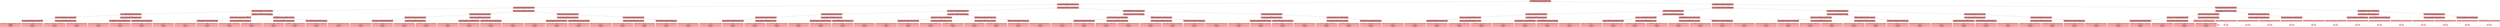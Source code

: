digraph g{
    
	node [style="filled" shape="rectangle" fillcolor="#ff00005f"];
nodo127[label="dcbeb58026af8bfed8aed22bcbf32921459c2962d6889e4c9efbb17d45c8d6d5
1e95722eafc90988086c7183554f60b3c42b3181f4270f99e76510f0485d1cd3
1f22773019aab0a315463c378830b69eee4cd7e97f721f684df761581d5d641c"];
nodo63[label="1f22773019aab0a315463c378830b69eee4cd7e97f721f684df761581d5d641c
4677aa567e93ae0db20c292258beb2073899177128582223886804e07e234f3b
e041a3e2cdbef7e1f57f1b9d34ff7e5ea30304656cf46d58d2c75784a2429ed5"];
nodo31[label="e041a3e2cdbef7e1f57f1b9d34ff7e5ea30304656cf46d58d2c75784a2429ed5
acd3ad14e772f3b8b1d6355d1d1de07852deedcf5202f5a2c8b65fbc87c73d00
07e53fb2bd1b28fdcecba7d6d35af4993627781a267c57f89280161291070db0"];
nodo15[label="07e53fb2bd1b28fdcecba7d6d35af4993627781a267c57f89280161291070db0
690a8584a4d07a021975bce568bf65f2d15311f12b471df57323f3b7da7b4842
6e7264217b076f43b4013e4030f5decb0d2226424327518f35f6259a34f7e3af"];
nodo7[label="6e7264217b076f43b4013e4030f5decb0d2226424327518f35f6259a34f7e3af
be77a1134f1776fce8020da227f5f922f325b4fdbb59305ac0d15ed176eed156
e1c61d79a10af4fb5f5b624ab4ab32438cbc2007b1272b3091def7e79fd05348"];
nodo3[label="e1c61d79a10af4fb5f5b624ab4ab32438cbc2007b1272b3091def7e79fd05348
44a80a6371f882775b5dba369fe5839c6f7f0280f98d4d73baa90acb77d4de1b
58b2ccdd7c5751029f8cdae9acd1349be6213d5745d70c83f0669d33bb46f8f1"];
nodo1[label="58b2ccdd7c5751029f8cdae9acd1349be6213d5745d70c83f0669d33bb46f8f1
f23640d01ba28dcefe66792530ab5c424b98f6ea868bc3a884568644e7944c4f
23740b9c16fafa367517d5751fe3b67071b4c0fffde3ba1687a1c53dbe710fb3"];
nodo0[label="23740b9c16fafa367517d5751fe3b67071b4c0fffde3ba1687a1c53dbe710fb3
Log in de EDD2021\nAdmin\n auxiliar@edd.com\n1234\n1234567890101\n"];
nodo2[label="f23640d01ba28dcefe66792530ab5c424b98f6ea868bc3a884568644e7944c4f
Nombre0\n\nCorreo0@correo.com\nhola0\n1234567890102\n"];
nodo1 -> nodo0;
nodo1 -> nodo2;
nodo5[label="44a80a6371f882775b5dba369fe5839c6f7f0280f98d4d73baa90acb77d4de1b
a0fd82df55150c0ea7b468972abb623058ea4ba81c2daede0f517e91b2f72eb7
72b1d1090a95068d0a4cc91392354eabe1b46dc3d47b5889dea35557067fa2d7"];
nodo4[label="72b1d1090a95068d0a4cc91392354eabe1b46dc3d47b5889dea35557067fa2d7
Nombre1\n\nCorreo1@correo.com\nhola1\n1234567890103\n"];
nodo6[label="a0fd82df55150c0ea7b468972abb623058ea4ba81c2daede0f517e91b2f72eb7
Nombre2\n\nCorreo2@correo.com\nhola2\n1234567890104\n"];
nodo5 -> nodo4;
nodo5 -> nodo6;
nodo3 -> nodo1;
nodo3 -> nodo5;
nodo11[label="be77a1134f1776fce8020da227f5f922f325b4fdbb59305ac0d15ed176eed156
e870f1552174ffae791b3fccd3a2820aa8ed1d85c6f243fc64cbd7cf00398d25
0d556e75586c5873e8caa62aee48d7e3870d670301f6aca20faea7925928dc2d"];
nodo9[label="0d556e75586c5873e8caa62aee48d7e3870d670301f6aca20faea7925928dc2d
921e714a5be6f6fdd35b028e52fc52efa459090f1ca681f8c836baedf9756d3c
870c1c3d4a5ff17ef884d479e78c99b2a8e9dbcb1fbc53192c6e578ccc4e272d"];
nodo8[label="870c1c3d4a5ff17ef884d479e78c99b2a8e9dbcb1fbc53192c6e578ccc4e272d
Nombre3\n\nCorreo3@correo.com\nhola3\n1234567890105\n"];
nodo10[label="921e714a5be6f6fdd35b028e52fc52efa459090f1ca681f8c836baedf9756d3c
Nombre4\n\nCorreo4@correo.com\nhola4\n1234567890106\n"];
nodo9 -> nodo8;
nodo9 -> nodo10;
nodo13[label="e870f1552174ffae791b3fccd3a2820aa8ed1d85c6f243fc64cbd7cf00398d25
d732542dbcfdabead2233f62c7d5b8b96ef57ea6e279a80d3901b98aaf274b74
e70acdaf8a9ef90839aaf688071c6c2e4b4e883414c4599fdc7695bf16f426e4"];
nodo12[label="e70acdaf8a9ef90839aaf688071c6c2e4b4e883414c4599fdc7695bf16f426e4
Nombre5\n\nCorreo5@correo.com\nhola5\n1234567890107\n"];
nodo14[label="d732542dbcfdabead2233f62c7d5b8b96ef57ea6e279a80d3901b98aaf274b74
Nombre6\n\nCorreo6@correo.com\nhola6\n1234567890108\n"];
nodo13 -> nodo12;
nodo13 -> nodo14;
nodo11 -> nodo9;
nodo11 -> nodo13;
nodo7 -> nodo3;
nodo7 -> nodo11;
nodo23[label="690a8584a4d07a021975bce568bf65f2d15311f12b471df57323f3b7da7b4842
7c24f8fc50efdfa605b32e374f4ccb110dcb493c6bdd80304d4c3615d2f8eb7c
67763ca7dce7eb9f262a0d17a18c9bc6d3229d24a0b44c38b348ddb2387d92ef"];
nodo19[label="67763ca7dce7eb9f262a0d17a18c9bc6d3229d24a0b44c38b348ddb2387d92ef
bfaf797aec8275234fff5857cede5a4d30f596644130d6e0767c3954945076de
67c28b8a877a0fc040f378bc2e03ae4270f84802fcd2f4d02d97e5b6af013432"];
nodo17[label="67c28b8a877a0fc040f378bc2e03ae4270f84802fcd2f4d02d97e5b6af013432
1a243f6104390be4ad4dfdae67506e89390711b6db4a1495fafa4340c020b200
cb3cc36ac9ee48b0d38573d666d210d57fc4a7f63a3970d36e95ab3a8f6aedb4"];
nodo16[label="cb3cc36ac9ee48b0d38573d666d210d57fc4a7f63a3970d36e95ab3a8f6aedb4
Nombre7\n\nCorreo7@correo.com\nhola7\n1234567890109\n"];
nodo18[label="1a243f6104390be4ad4dfdae67506e89390711b6db4a1495fafa4340c020b200
Nombre8\n\nCorreo8@correo.com\nhola8\n1234567890110\n"];
nodo17 -> nodo16;
nodo17 -> nodo18;
nodo21[label="bfaf797aec8275234fff5857cede5a4d30f596644130d6e0767c3954945076de
40d26511333d6777e28dafb5069f962c3a85b2a4d86539be00b8fefa124937b1
66a4c99ea6df1a5031f519ac64c4103462820f75330145453540a2c3dd057b31"];
nodo20[label="66a4c99ea6df1a5031f519ac64c4103462820f75330145453540a2c3dd057b31
Nombre9\n\nCorreo9@correo.com\nhola9\n1234567890111\n"];
nodo22[label="40d26511333d6777e28dafb5069f962c3a85b2a4d86539be00b8fefa124937b1
Nombre10\n\nCorreo10@correo.com\nhola10\n1234567890112\n"];
nodo21 -> nodo20;
nodo21 -> nodo22;
nodo19 -> nodo17;
nodo19 -> nodo21;
nodo27[label="7c24f8fc50efdfa605b32e374f4ccb110dcb493c6bdd80304d4c3615d2f8eb7c
bba782b7018e9b8bf9602b4529d5ec71d1e362fc9ddf11527b6c730dfb7d2317
6b09963e9d9f7d6c18149ca99d5562ce933d2099ee1d10ad17fc8e44772df45e"];
nodo25[label="6b09963e9d9f7d6c18149ca99d5562ce933d2099ee1d10ad17fc8e44772df45e
aac0cd0f35f863f0c06430f74dd19dda40502c215fedc7d6dd1dfffcb36ab54f
4dfe42297e151fb654dc818735afe45cefe60c21c13c96930e72e67943e8bdce"];
nodo24[label="4dfe42297e151fb654dc818735afe45cefe60c21c13c96930e72e67943e8bdce
Nombre11\n\nCorreo11@correo.com\nhola11\n1234567890113\n"];
nodo26[label="aac0cd0f35f863f0c06430f74dd19dda40502c215fedc7d6dd1dfffcb36ab54f
Nombre12\n\nCorreo12@correo.com\nhola12\n1234567890114\n"];
nodo25 -> nodo24;
nodo25 -> nodo26;
nodo29[label="bba782b7018e9b8bf9602b4529d5ec71d1e362fc9ddf11527b6c730dfb7d2317
ab79aac34763129b833ec0879013038581d388a321d6ce9e731b86499c55df6c
f34b9d335818362b587c88f9891ef6967444b4652dde198bfc9cf3ebd83d9702"];
nodo28[label="f34b9d335818362b587c88f9891ef6967444b4652dde198bfc9cf3ebd83d9702
Nombre13\n\nCorreo13@correo.com\nhola13\n1234567890115\n"];
nodo30[label="ab79aac34763129b833ec0879013038581d388a321d6ce9e731b86499c55df6c
Nombre14\n\nCorreo14@correo.com\nhola14\n1234567890116\n"];
nodo29 -> nodo28;
nodo29 -> nodo30;
nodo27 -> nodo25;
nodo27 -> nodo29;
nodo23 -> nodo19;
nodo23 -> nodo27;
nodo15 -> nodo7;
nodo15 -> nodo23;
nodo47[label="acd3ad14e772f3b8b1d6355d1d1de07852deedcf5202f5a2c8b65fbc87c73d00
886dd271575206d6178a79786b1d8458c0bd7ca15a9942c8b90c8928b2aa248f
902e1faff00c990186aa563969230381e15e3e8f2692a1415cd0bee9b3a9d579"];
nodo39[label="902e1faff00c990186aa563969230381e15e3e8f2692a1415cd0bee9b3a9d579
e029ad780eda0d19b4e6dbced9fdc8960ef711d7f5a9641a444a44c55cb5ebbe
f64898ca34a9a53dceb636306d94568a7eaee5b776a86cc21d0b620a73d04deb"];
nodo35[label="f64898ca34a9a53dceb636306d94568a7eaee5b776a86cc21d0b620a73d04deb
85aff5afb2c260ac0966a783fa04fedace2858b3cbe3fa2e90ee5332040dba4e
5b2b27f6bb23858761215be11edcb98e6e46a7cb1723fe5d45625df00bcc17fe"];
nodo33[label="5b2b27f6bb23858761215be11edcb98e6e46a7cb1723fe5d45625df00bcc17fe
f5c837a18dbceae33216120eaf305d56b2ded0ee99faccd814cda636e6c4030f
d19a31da1fe28c87b4418eb5f33d6ebc754ff0e868006ab00a66a2952ee0a7f0"];
nodo32[label="d19a31da1fe28c87b4418eb5f33d6ebc754ff0e868006ab00a66a2952ee0a7f0
Nombre15\n\nCorreo15@correo.com\nhola15\n1234567890117\n"];
nodo34[label="f5c837a18dbceae33216120eaf305d56b2ded0ee99faccd814cda636e6c4030f
Nombre16\n\nCorreo16@correo.com\nhola16\n1234567890118\n"];
nodo33 -> nodo32;
nodo33 -> nodo34;
nodo37[label="85aff5afb2c260ac0966a783fa04fedace2858b3cbe3fa2e90ee5332040dba4e
a17415316e969e5107cd14e9fdf120aebd7709f4ff3d18c2e2cdfd29938ef0ec
f54d1cf58935495391434d3ba4926f25da99ec64b1784cd1355ccc2d90a9241c"];
nodo36[label="f54d1cf58935495391434d3ba4926f25da99ec64b1784cd1355ccc2d90a9241c
Nombre17\n\nCorreo17@correo.com\nhola17\n1234567890119\n"];
nodo38[label="a17415316e969e5107cd14e9fdf120aebd7709f4ff3d18c2e2cdfd29938ef0ec
Nombre18\n\nCorreo18@correo.com\nhola18\n1234567890120\n"];
nodo37 -> nodo36;
nodo37 -> nodo38;
nodo35 -> nodo33;
nodo35 -> nodo37;
nodo43[label="e029ad780eda0d19b4e6dbced9fdc8960ef711d7f5a9641a444a44c55cb5ebbe
e73df012ce5c487c4c51f2817ac2ed8c8fcc2b14ad2675aad333d631f77cdca8
a1339d2e144225621a45b2f3fd82d874013316ffddeec2e1fa03cca293beca6f"];
nodo41[label="a1339d2e144225621a45b2f3fd82d874013316ffddeec2e1fa03cca293beca6f
3f96b222df1da3a48601b95f34dfe24223edce3f5e8e5b9ffa98ac17cfe096c9
b109627e027c191ef6d0099a84bf2e02143250f6e2bdd89fe19ab93222fc1cfb"];
nodo40[label="b109627e027c191ef6d0099a84bf2e02143250f6e2bdd89fe19ab93222fc1cfb
Nombre19\n\nCorreo19@correo.com\nhola19\n1234567890121\n"];
nodo42[label="3f96b222df1da3a48601b95f34dfe24223edce3f5e8e5b9ffa98ac17cfe096c9
Nombre20\n\nCorreo20@correo.com\nhola20\n1234567890122\n"];
nodo41 -> nodo40;
nodo41 -> nodo42;
nodo45[label="e73df012ce5c487c4c51f2817ac2ed8c8fcc2b14ad2675aad333d631f77cdca8
576a4a894b9c53445dcd554817715586c484bec0981c99f3f15928a0061aa7c7
a88fcebd8e14f0dacb0c6813d569140434b88b9b4bca48beae8c2d9a5dfc378c"];
nodo44[label="a88fcebd8e14f0dacb0c6813d569140434b88b9b4bca48beae8c2d9a5dfc378c
Nombre21\n\nCorreo21@correo.com\nhola21\n1234567890123\n"];
nodo46[label="576a4a894b9c53445dcd554817715586c484bec0981c99f3f15928a0061aa7c7
Nombre22\n\nCorreo22@correo.com\nhola22\n1234567890124\n"];
nodo45 -> nodo44;
nodo45 -> nodo46;
nodo43 -> nodo41;
nodo43 -> nodo45;
nodo39 -> nodo35;
nodo39 -> nodo43;
nodo55[label="886dd271575206d6178a79786b1d8458c0bd7ca15a9942c8b90c8928b2aa248f
9a39e8211502e981a831f4cf17f8aaa7b5204e24dc8d220297be4dd22ad2798d
dcab2a4fe72963907c3602bfce272f5f426f2f52338b2d543b37a5a7aefa3a0b"];
nodo51[label="dcab2a4fe72963907c3602bfce272f5f426f2f52338b2d543b37a5a7aefa3a0b
d9c93bbc7ab80e62d08933b49de28e347aa1705b0621e838276b23e9e22b0cef
164897169e22e26911b5cc669876e8c39a59aceec2a17327d2ca2c86dc8a4f82"];
nodo49[label="164897169e22e26911b5cc669876e8c39a59aceec2a17327d2ca2c86dc8a4f82
2108ee3229aff3a7b8d390dca720c366c7413e3e0b093e0648683903540017d9
f0df6e9be9132e79fddf0982054b19a7af562f4e412d7224bdbeb520f492be14"];
nodo48[label="f0df6e9be9132e79fddf0982054b19a7af562f4e412d7224bdbeb520f492be14
Nombre23\n\nCorreo23@correo.com\nhola23\n1234567890125\n"];
nodo50[label="2108ee3229aff3a7b8d390dca720c366c7413e3e0b093e0648683903540017d9
Nombre24\n\nCorreo24@correo.com\nhola24\n1234567890126\n"];
nodo49 -> nodo48;
nodo49 -> nodo50;
nodo53[label="d9c93bbc7ab80e62d08933b49de28e347aa1705b0621e838276b23e9e22b0cef
188eafeb1c785e10520df6e7a5b2960e1a4335212ce0a2b3b118770a184ce4a4
6d16c0fa2a2aa01092cf4da0d210cfee8b50adbbb2e512df671d65ed7a1458bf"];
nodo52[label="6d16c0fa2a2aa01092cf4da0d210cfee8b50adbbb2e512df671d65ed7a1458bf
Nombre25\n\nCorreo25@correo.com\nhola25\n1234567890127\n"];
nodo54[label="188eafeb1c785e10520df6e7a5b2960e1a4335212ce0a2b3b118770a184ce4a4
Nombre26\n\nCorreo26@correo.com\nhola26\n1234567890128\n"];
nodo53 -> nodo52;
nodo53 -> nodo54;
nodo51 -> nodo49;
nodo51 -> nodo53;
nodo59[label="9a39e8211502e981a831f4cf17f8aaa7b5204e24dc8d220297be4dd22ad2798d
b1d50a73f1bdc83be8ed0540d087d39ef9c1ce2511b9fb6eec5067773e5e7e7a
8aac64f6e438305f46eac4e630f7c2d2ec5edec3254894a64c628664840d70fb"];
nodo57[label="8aac64f6e438305f46eac4e630f7c2d2ec5edec3254894a64c628664840d70fb
3eb68668d642c231aabeeaaef9ba9e6ddcf9a0b501af4f3951dc4729ab482f1b
a9b55de94c22981d7321e2dacf87a742047f3dfdbc5aa07d54c619f1c745c0be"];
nodo56[label="a9b55de94c22981d7321e2dacf87a742047f3dfdbc5aa07d54c619f1c745c0be
Nombre27\n\nCorreo27@correo.com\nhola27\n1234567890129\n"];
nodo58[label="3eb68668d642c231aabeeaaef9ba9e6ddcf9a0b501af4f3951dc4729ab482f1b
Nombre28\n\nCorreo28@correo.com\nhola28\n1234567890130\n"];
nodo57 -> nodo56;
nodo57 -> nodo58;
nodo61[label="b1d50a73f1bdc83be8ed0540d087d39ef9c1ce2511b9fb6eec5067773e5e7e7a
7cb190c4c1fb7a99be84c13543274c656cbf3bf37c640531a8bcad2e40231771
be01ddebe279bf6941ce4353a22951d52fa0273dc9289840c9f9ee6aea3ab81a"];
nodo60[label="be01ddebe279bf6941ce4353a22951d52fa0273dc9289840c9f9ee6aea3ab81a
Nombre29\n\nCorreo29@correo.com\nhola29\n1234567890131\n"];
nodo62[label="7cb190c4c1fb7a99be84c13543274c656cbf3bf37c640531a8bcad2e40231771
Nombre30\n\nCorreo30@correo.com\nhola30\n1234567890132\n"];
nodo61 -> nodo60;
nodo61 -> nodo62;
nodo59 -> nodo57;
nodo59 -> nodo61;
nodo55 -> nodo51;
nodo55 -> nodo59;
nodo47 -> nodo39;
nodo47 -> nodo55;
nodo31 -> nodo15;
nodo31 -> nodo47;
nodo95[label="4677aa567e93ae0db20c292258beb2073899177128582223886804e07e234f3b
ce2db7e36d601c91d6e588e3d8e4ee3aa759174f79ae28b483e09d126025744b
b05708144f0ebd49020b2b4a4e802062f834e1692e6bc3198e4aa8de25589907"];
nodo79[label="b05708144f0ebd49020b2b4a4e802062f834e1692e6bc3198e4aa8de25589907
3001fa8d2a05a2e61ecb77ebb3e0f696f3f66beac5a1b0498a0f6d8bba083215
9848e1be409f6dd924c7c2c0bd573dc571b12f8e22af839bf77463ed0c2757b5"];
nodo71[label="9848e1be409f6dd924c7c2c0bd573dc571b12f8e22af839bf77463ed0c2757b5
04a1eace9b5cc0fcab95ef2b2915a3979949ef1bf52971def6ed18164cd78ac1
8901d8dfb8e938cf204dfff820b20da621ce57f97846b5eb60ceda2f1ae18b8e"];
nodo67[label="8901d8dfb8e938cf204dfff820b20da621ce57f97846b5eb60ceda2f1ae18b8e
2bade6e41cd77d39383ffcdec52a47708e86fa8ad2d4120343bc70dac2c03ef6
544542a60bac155d159549bc4aa39ae4bff839d9e067155690370e9c8c673710"];
nodo65[label="544542a60bac155d159549bc4aa39ae4bff839d9e067155690370e9c8c673710
a1b1544d16e0d19c23e531263dd651da8ea911d72ec490b0df987bf7c89becd5
7bcd2c8236e74855dc473241827672379b0f8430db16a155445c7a10b15eb88a"];
nodo64[label="7bcd2c8236e74855dc473241827672379b0f8430db16a155445c7a10b15eb88a
Nombre31\n\nCorreo31@correo.com\nhola31\n1234567890133\n"];
nodo66[label="a1b1544d16e0d19c23e531263dd651da8ea911d72ec490b0df987bf7c89becd5
Nombre32\n\nCorreo32@correo.com\nhola32\n1234567890134\n"];
nodo65 -> nodo64;
nodo65 -> nodo66;
nodo69[label="2bade6e41cd77d39383ffcdec52a47708e86fa8ad2d4120343bc70dac2c03ef6
5c88e8c728dd48156bb5de5bf3cf661dd08958bf8b60d4c0151f62daccd1e88b
2cb491ca8700b0f5be5c0c98117c908b6a6643fb2fc89bdb542c8fb052c7601c"];
nodo68[label="2cb491ca8700b0f5be5c0c98117c908b6a6643fb2fc89bdb542c8fb052c7601c
Nombre33\n\nCorreo33@correo.com\nhola33\n1234567890135\n"];
nodo70[label="5c88e8c728dd48156bb5de5bf3cf661dd08958bf8b60d4c0151f62daccd1e88b
Nombre34\n\nCorreo34@correo.com\nhola34\n1234567890136\n"];
nodo69 -> nodo68;
nodo69 -> nodo70;
nodo67 -> nodo65;
nodo67 -> nodo69;
nodo75[label="04a1eace9b5cc0fcab95ef2b2915a3979949ef1bf52971def6ed18164cd78ac1
6550c29f060d6ab6a39818b523efee0e30965b8435240050a1c8433b17f26a1b
f749339b84344aed8cd96b1cac232168a1f5acb508777ad6b1262e05222d8d6d"];
nodo73[label="f749339b84344aed8cd96b1cac232168a1f5acb508777ad6b1262e05222d8d6d
56d8192e4aee797a7808c9f53f8a073514a9d2a37d52ea97d66dc92d08e19a1c
6677f9d7d7c5d0a206b023d4ecfa8b36921d69bec75fd5f2ef74b3db58b8897f"];
nodo72[label="6677f9d7d7c5d0a206b023d4ecfa8b36921d69bec75fd5f2ef74b3db58b8897f
Nombre35\n\nCorreo35@correo.com\nhola35\n1234567890137\n"];
nodo74[label="56d8192e4aee797a7808c9f53f8a073514a9d2a37d52ea97d66dc92d08e19a1c
Nombre36\n\nCorreo36@correo.com\nhola36\n1234567890138\n"];
nodo73 -> nodo72;
nodo73 -> nodo74;
nodo77[label="6550c29f060d6ab6a39818b523efee0e30965b8435240050a1c8433b17f26a1b
9ea1a6aa3024cade62f543a24aa2f9c894fb7287d251c8dce903631f5e31c3c7
4424968e6ff576d14dff1eedd6ae9c70b2ce9e371bb290374b1525487a78cd83"];
nodo76[label="4424968e6ff576d14dff1eedd6ae9c70b2ce9e371bb290374b1525487a78cd83
Nombre37\n\nCorreo37@correo.com\nhola37\n1234567890139\n"];
nodo78[label="9ea1a6aa3024cade62f543a24aa2f9c894fb7287d251c8dce903631f5e31c3c7
Nombre38\n\nCorreo38@correo.com\nhola38\n1234567890140\n"];
nodo77 -> nodo76;
nodo77 -> nodo78;
nodo75 -> nodo73;
nodo75 -> nodo77;
nodo71 -> nodo67;
nodo71 -> nodo75;
nodo87[label="3001fa8d2a05a2e61ecb77ebb3e0f696f3f66beac5a1b0498a0f6d8bba083215
142353e95a2440028ecf642b9a53e8828015bc58ee92bb5efdf286a3773190ec
8c9192bf488c796a79593271508f43f6b40101633ba13ec560c6f43e74c8c6c5"];
nodo83[label="8c9192bf488c796a79593271508f43f6b40101633ba13ec560c6f43e74c8c6c5
071e9535cdc0dfba2463e7605a4a5e83060118f9dfb309c22f5566cf04be3475
a8b0a2bbcebf50f515909c1c568b6c6a449c14606b8f34dd59221fe4bbd5eeba"];
nodo81[label="a8b0a2bbcebf50f515909c1c568b6c6a449c14606b8f34dd59221fe4bbd5eeba
b950e8a2fda01d45c86339b0752bfb9785ac0055286b631eab2a0dc6a6d17ba1
4ac92f2ca9090f5ac53c0a1194096c31661aa14a0eb16175864ac74e01a468f9"];
nodo80[label="4ac92f2ca9090f5ac53c0a1194096c31661aa14a0eb16175864ac74e01a468f9
Nombre39\n\nCorreo39@correo.com\nhola39\n1234567890141\n"];
nodo82[label="b950e8a2fda01d45c86339b0752bfb9785ac0055286b631eab2a0dc6a6d17ba1
Nombre40\n\nCorreo40@correo.com\nhola40\n1234567890142\n"];
nodo81 -> nodo80;
nodo81 -> nodo82;
nodo85[label="071e9535cdc0dfba2463e7605a4a5e83060118f9dfb309c22f5566cf04be3475
219666fc8024997c143e6fca3768f947a18a650157e897f79017791c9d4ebeaa
fe99c21c2436a958e091479b589798d8be22d365e65d60eebbf60727a4a21e34"];
nodo84[label="fe99c21c2436a958e091479b589798d8be22d365e65d60eebbf60727a4a21e34
Nombre41\n\nCorreo41@correo.com\nhola41\n1234567890143\n"];
nodo86[label="219666fc8024997c143e6fca3768f947a18a650157e897f79017791c9d4ebeaa
Nombre42\n\nCorreo42@correo.com\nhola42\n1234567890144\n"];
nodo85 -> nodo84;
nodo85 -> nodo86;
nodo83 -> nodo81;
nodo83 -> nodo85;
nodo91[label="142353e95a2440028ecf642b9a53e8828015bc58ee92bb5efdf286a3773190ec
560a2963fe16c09d18650b1a60130f90e4e924d9595b47c9a0b1b0fd41236303
3d3b914670b1cd453f55723a8d40c00677dab0f7d1cd7179440e211fcbb9f421"];
nodo89[label="3d3b914670b1cd453f55723a8d40c00677dab0f7d1cd7179440e211fcbb9f421
a9fe82f66e12e6b69a887d921db752a0d6dcc510c25de2515631c7a5d648602d
f6f1567a53fcb90957dc60017ac2596f42474749f0b431e3135c5f648cc8c99e"];
nodo88[label="f6f1567a53fcb90957dc60017ac2596f42474749f0b431e3135c5f648cc8c99e
Nombre43\n\nCorreo43@correo.com\nhola43\n1234567890145\n"];
nodo90[label="a9fe82f66e12e6b69a887d921db752a0d6dcc510c25de2515631c7a5d648602d
Nombre44\n\nCorreo44@correo.com\nhola44\n1234567890146\n"];
nodo89 -> nodo88;
nodo89 -> nodo90;
nodo93[label="560a2963fe16c09d18650b1a60130f90e4e924d9595b47c9a0b1b0fd41236303
df0df4ea05df1ce7d2286436d182bdc560eeedeb906eaf30a29cdea6e11c7d43
df1865a3c32e21b8a7665b5cfdade508392d7f882fc2275e6cf61ba88d31078d"];
nodo92[label="df1865a3c32e21b8a7665b5cfdade508392d7f882fc2275e6cf61ba88d31078d
Nombre45\n\nCorreo45@correo.com\nhola45\n1234567890147\n"];
nodo94[label="df0df4ea05df1ce7d2286436d182bdc560eeedeb906eaf30a29cdea6e11c7d43
Nombre46\n\nCorreo46@correo.com\nhola46\n1234567890148\n"];
nodo93 -> nodo92;
nodo93 -> nodo94;
nodo91 -> nodo89;
nodo91 -> nodo93;
nodo87 -> nodo83;
nodo87 -> nodo91;
nodo79 -> nodo71;
nodo79 -> nodo87;
nodo111[label="ce2db7e36d601c91d6e588e3d8e4ee3aa759174f79ae28b483e09d126025744b
5e784e3f542ff0c673b48ea6ced676642d24bd203058cc346e14ae1f86740bb6
dff0954bb729ecdf896198d1d85e72b52912601407e229c2e26ec5fd8af9b789"];
nodo103[label="dff0954bb729ecdf896198d1d85e72b52912601407e229c2e26ec5fd8af9b789
2bbd80f72f42ad2ceb06b56315c5f4fbc1d193093a799e540e67c9277f66e199
0c11e42f1779b8ad0c5636f1facaaa3f1b702e18a71abc590a4515cd09c4cdbe"];
nodo99[label="0c11e42f1779b8ad0c5636f1facaaa3f1b702e18a71abc590a4515cd09c4cdbe
5cea8a236679d609a061b71027abb4e9b81c9ceaf7eb5d001f3b443db2e8475c
3ef9b83306ff2c24802dc8f5fcb1f9f2adecb6f8a9e7aa499a000bc466aafeae"];
nodo97[label="3ef9b83306ff2c24802dc8f5fcb1f9f2adecb6f8a9e7aa499a000bc466aafeae
a24e2e2fcd022ce69cc471487d5c6867ecec81a5a4068656b5369b6917cc2e52
861ebbd6ffca42f5480274a31a9008d49cae05c65c672c764b45aa2bb323b0b5"];
nodo96[label="861ebbd6ffca42f5480274a31a9008d49cae05c65c672c764b45aa2bb323b0b5
Nombre47\n\nCorreo47@correo.com\nhola47\n1234567890149\n"];
nodo98[label="a24e2e2fcd022ce69cc471487d5c6867ecec81a5a4068656b5369b6917cc2e52
Nombre48\n\nCorreo48@correo.com\nhola48\n1234567890150\n"];
nodo97 -> nodo96;
nodo97 -> nodo98;
nodo101[label="5cea8a236679d609a061b71027abb4e9b81c9ceaf7eb5d001f3b443db2e8475c
82219bfb774de6a145c135bb1bf2551c5d073b935a7534836a5bb5d1838aee68
79f6faa9bde828984975244d6ffb844042add93325d27315036c6290440ebaa9"];
nodo100[label="79f6faa9bde828984975244d6ffb844042add93325d27315036c6290440ebaa9
Nombre49\n\nCorreo49@correo.com\nhola49\n1234567890151\n"];
nodo102[label="82219bfb774de6a145c135bb1bf2551c5d073b935a7534836a5bb5d1838aee68
Nombre50\n\nCorreo50@correo.com\nhola50\n1234567890152\n"];
nodo101 -> nodo100;
nodo101 -> nodo102;
nodo99 -> nodo97;
nodo99 -> nodo101;
nodo107[label="2bbd80f72f42ad2ceb06b56315c5f4fbc1d193093a799e540e67c9277f66e199
bf7fa19922d4d9a9595d4f037e9a0fc0ddc75de002ea38525596c9ae60560ed2
9ffd04934fe22b36e0818cf2f581e91c0c3ef32b2b74b9e22f6da4e3709e8ade"];
nodo105[label="9ffd04934fe22b36e0818cf2f581e91c0c3ef32b2b74b9e22f6da4e3709e8ade
2e88bbd51d61c83357b12f982f1679e89a0bb24426f7ab0df6f5b4bdfffa3a8c
90272a237f394f84b1ef88d159196d6b2c023f934c02e8dd74b2d97ba8b34e78"];
nodo104[label="90272a237f394f84b1ef88d159196d6b2c023f934c02e8dd74b2d97ba8b34e78
Nombre51\n\nCorreo51@correo.com\nhola51\n1234567890153\n"];
nodo106[label="2e88bbd51d61c83357b12f982f1679e89a0bb24426f7ab0df6f5b4bdfffa3a8c
Nombre52\n\nCorreo52@correo.com\nhola52\n1234567890154\n"];
nodo105 -> nodo104;
nodo105 -> nodo106;
nodo109[label="bf7fa19922d4d9a9595d4f037e9a0fc0ddc75de002ea38525596c9ae60560ed2
b23e8028510c9377b2e94876a84ebcb18d21917b547cd740bdb5327c157e459f
3c117b022d06eb17caf3974dccc97ba67765b81425c938a6ba9dc5fc43d28e7a"];
nodo108[label="3c117b022d06eb17caf3974dccc97ba67765b81425c938a6ba9dc5fc43d28e7a
Nombre53\n\nCorreo53@correo.com\nhola53\n1234567890155\n"];
nodo110[label="b23e8028510c9377b2e94876a84ebcb18d21917b547cd740bdb5327c157e459f
Nombre54\n\nCorreo54@correo.com\nhola54\n1234567890156\n"];
nodo109 -> nodo108;
nodo109 -> nodo110;
nodo107 -> nodo105;
nodo107 -> nodo109;
nodo103 -> nodo99;
nodo103 -> nodo107;
nodo119[label="5e784e3f542ff0c673b48ea6ced676642d24bd203058cc346e14ae1f86740bb6
c1d492e5124f9a675306ec40df2be71fe2e77e159295fb3dbce98859e6df4ce9
c1542b54fd75032c14a4a2f592e7daa56475e0de8fdcf283a8008b73f3b69211"];
nodo115[label="c1542b54fd75032c14a4a2f592e7daa56475e0de8fdcf283a8008b73f3b69211
07c8340639d6e77cfa7da36c5c5f26b0fbfc6f746592148ce29050885f815fea
e0ab6614e05da78da30245615cecdbb1ca82b923b55a2c1531459eb2a06eabcb"];
nodo113[label="e0ab6614e05da78da30245615cecdbb1ca82b923b55a2c1531459eb2a06eabcb
f311fedcf345fce87512dbc6621eb9263752ae9f8c63c5119cb27a96dc0986c3
32ee8ad5409fc263911874c29a388655bf2906c2586d648ab9217d237955f207"];
nodo112[label="32ee8ad5409fc263911874c29a388655bf2906c2586d648ab9217d237955f207
Nombre55\n\nCorreo55@correo.com\nhola55\n1234567890157\n"];
nodo114[label="f311fedcf345fce87512dbc6621eb9263752ae9f8c63c5119cb27a96dc0986c3
Nombre56\n\nCorreo56@correo.com\nhola56\n1234567890158\n"];
nodo113 -> nodo112;
nodo113 -> nodo114;
nodo117[label="07c8340639d6e77cfa7da36c5c5f26b0fbfc6f746592148ce29050885f815fea
efd8ef0d00e2703815315c88fc1025a9e441ed5c21c8dd7103ea442c1c34a4e1
50b3bb2202e9f2ac062f114edf14d8099070081962f726763484f54cd6a8b112"];
nodo116[label="50b3bb2202e9f2ac062f114edf14d8099070081962f726763484f54cd6a8b112
Nombre57\n\nCorreo57@correo.com\nhola57\n1234567890159\n"];
nodo118[label="efd8ef0d00e2703815315c88fc1025a9e441ed5c21c8dd7103ea442c1c34a4e1
Nombre58\n\nCorreo58@correo.com\nhola58\n1234567890160\n"];
nodo117 -> nodo116;
nodo117 -> nodo118;
nodo115 -> nodo113;
nodo115 -> nodo117;
nodo123[label="c1d492e5124f9a675306ec40df2be71fe2e77e159295fb3dbce98859e6df4ce9
b10c54ff7dd78df164718b123d8c27985c214f1920c4f7b39bb1dcbbf2bd2288
9d83301741852cdb3dec901818b461117b07d2c9731cb1018016be0e3b6d8847"];
nodo121[label="9d83301741852cdb3dec901818b461117b07d2c9731cb1018016be0e3b6d8847
7c7aca76beb3e5d207e6b2a3a9c2e9dcaa1582d51e4d0cd85221b6c22ca990a9
4ba3607a287be0b2b1607e07b1a0d39b66cef26bebfef62e49c3134baa250d22"];
nodo120[label="4ba3607a287be0b2b1607e07b1a0d39b66cef26bebfef62e49c3134baa250d22
Nombre59\n\nCorreo59@correo.com\nhola59\n1234567890161\n"];
nodo122[label="7c7aca76beb3e5d207e6b2a3a9c2e9dcaa1582d51e4d0cd85221b6c22ca990a9
Nombre60\n\nCorreo60@correo.com\nhola60\n1234567890162\n"];
nodo121 -> nodo120;
nodo121 -> nodo122;
nodo125[label="b10c54ff7dd78df164718b123d8c27985c214f1920c4f7b39bb1dcbbf2bd2288
9af67e1f93e05a4565985f302215e86c15595a62bdb7a467007b484182a04c49
e8d43b9e3c8356565197c71fc9fa6f194ca6366399f601966ee307b65d060a60"];
nodo124[label="e8d43b9e3c8356565197c71fc9fa6f194ca6366399f601966ee307b65d060a60
Nombre61\n\nCorreo61@correo.com\nhola61\n1234567890163\n"];
nodo126[label="9af67e1f93e05a4565985f302215e86c15595a62bdb7a467007b484182a04c49
Nombre62\n\nCorreo62@correo.com\nhola62\n1234567890164\n"];
nodo125 -> nodo124;
nodo125 -> nodo126;
nodo123 -> nodo121;
nodo123 -> nodo125;
nodo119 -> nodo115;
nodo119 -> nodo123;
nodo111 -> nodo103;
nodo111 -> nodo119;
nodo95 -> nodo79;
nodo95 -> nodo111;
nodo63 -> nodo31;
nodo63 -> nodo95;
nodo191[label="1e95722eafc90988086c7183554f60b3c42b3181f4270f99e76510f0485d1cd3
36227f1e5efd9aadb02836298270be3be44b49480e7d5808f2460c08488911c8
48c6ca222d60739f63ca0dc3ccdb74cec04e4a2e7c6492fd7a6d5f35c22344ae"];
nodo159[label="48c6ca222d60739f63ca0dc3ccdb74cec04e4a2e7c6492fd7a6d5f35c22344ae
5710699474013c5ea06106979257bacd8c2ab2372019631256eb884a8d11d267
1117fa3d496c2e1f3f3d48c81e3f838726213e5b9f41363b6fdf259e1ed8bb98"];
nodo143[label="1117fa3d496c2e1f3f3d48c81e3f838726213e5b9f41363b6fdf259e1ed8bb98
a0f66cef895a1495f5b313066f3f743f3cf4bf66adfbd7f5fa5b24ef5c10a881
2a120c43ee7221e35a17454280149f3c3ba7dc9dd42a7362fd026ffc99253afb"];
nodo135[label="2a120c43ee7221e35a17454280149f3c3ba7dc9dd42a7362fd026ffc99253afb
361fc2a86ad5e5a289debcf9120887468bd2769fec2c76cb9220b911fcd115d6
a5fae41eba612c4c4877e147a381ed83d73d1ed0b8308715eb7c03291bd333b0"];
nodo131[label="a5fae41eba612c4c4877e147a381ed83d73d1ed0b8308715eb7c03291bd333b0
95bac54bcde0178088c2ed44deda2e0e7234efdc19ef58d862f23422414e4e91
20e91e0e9ba79696a36b6a0e46acff60bb5aa2e021490be10fc06a6676f516bb"];
nodo129[label="20e91e0e9ba79696a36b6a0e46acff60bb5aa2e021490be10fc06a6676f516bb
9f7cdd66e450286e1bc45126b2c1de5778491c7f0b8dc637bebd82d22c81589f
4a74bcbfc0d52bd2ae7dbebdb0580cf1ab34193ed0556f7463020a530eebac6e"];
nodo128[label="4a74bcbfc0d52bd2ae7dbebdb0580cf1ab34193ed0556f7463020a530eebac6e
Nombre63\n\nCorreo63@correo.com\nhola63\n1234567890165\n"];
nodo130[label="9f7cdd66e450286e1bc45126b2c1de5778491c7f0b8dc637bebd82d22c81589f
Nombre64\n\nCorreo64@correo.com\nhola64\n1234567890166\n"];
nodo129 -> nodo128;
nodo129 -> nodo130;
nodo133[label="95bac54bcde0178088c2ed44deda2e0e7234efdc19ef58d862f23422414e4e91
4200cc122e56423859f310c1f6c3f3f39c81106dcdfaf96c5207724a7830da82
4e75778d3e5036310814649464d075aab1969bdc29091962e387ab3e4069f766"];
nodo132[label="4e75778d3e5036310814649464d075aab1969bdc29091962e387ab3e4069f766
Nombre65\n\nCorreo65@correo.com\nhola65\n1234567890167\n"];
nodo134[label="4200cc122e56423859f310c1f6c3f3f39c81106dcdfaf96c5207724a7830da82
Nombre66\n\nCorreo66@correo.com\nhola66\n1234567890168\n"];
nodo133 -> nodo132;
nodo133 -> nodo134;
nodo131 -> nodo129;
nodo131 -> nodo133;
nodo139[label="361fc2a86ad5e5a289debcf9120887468bd2769fec2c76cb9220b911fcd115d6
21554151f2056564453379aafad40b39c741d447cff15d272dd96ee812633d6c
c48decad71e3d2ae9af32b50704b944a311315d5079b728bd2afd38a27f896bc"];
nodo137[label="c48decad71e3d2ae9af32b50704b944a311315d5079b728bd2afd38a27f896bc
599726273a431cc0f19d64b27e5001a760ae1dab4c4cb2de129597a63fcbeb2e
6cb76bd084efa6898786e7ba2a8d069647b3896aae94cefd8e0336d01fa67fcb"];
nodo136[label="6cb76bd084efa6898786e7ba2a8d069647b3896aae94cefd8e0336d01fa67fcb
Nombre67\n\nCorreo67@correo.com\nhola67\n1234567890169\n"];
nodo138[label="599726273a431cc0f19d64b27e5001a760ae1dab4c4cb2de129597a63fcbeb2e
Nombre68\n\nCorreo68@correo.com\nhola68\n1234567890170\n"];
nodo137 -> nodo136;
nodo137 -> nodo138;
nodo141[label="21554151f2056564453379aafad40b39c741d447cff15d272dd96ee812633d6c
087e8f1108bd63d5304ea7b701e5e3e2a2f5fae5608d1a4231bc385d55a4f5f9
437212658ed7cabed0890eda859ce7a2dc5d5dcb0b3246ed38bc7995e64a10a8"];
nodo140[label="437212658ed7cabed0890eda859ce7a2dc5d5dcb0b3246ed38bc7995e64a10a8
Nombre69\n\nCorreo69@correo.com\nhola69\n1234567890171\n"];
nodo142[label="087e8f1108bd63d5304ea7b701e5e3e2a2f5fae5608d1a4231bc385d55a4f5f9
Nombre70\n\nCorreo70@correo.com\nhola70\n1234567890172\n"];
nodo141 -> nodo140;
nodo141 -> nodo142;
nodo139 -> nodo137;
nodo139 -> nodo141;
nodo135 -> nodo131;
nodo135 -> nodo139;
nodo151[label="a0f66cef895a1495f5b313066f3f743f3cf4bf66adfbd7f5fa5b24ef5c10a881
7e83889a0c63db7066d5b19d4ad21c77e65456ad16e3e925baed1eef659fe7c5
25a246754cb12e1cdafc2a98d09ef4f5a42662d07557918ae98fe2e02ec843fc"];
nodo147[label="25a246754cb12e1cdafc2a98d09ef4f5a42662d07557918ae98fe2e02ec843fc
fe47c99c425c8207d1be3d664378693fd9efd2ab1f13830e2edaaa210017f40c
2385be629bc17cd0adb64dabb2003a0f74e96bf72910f1f0afe51e7ed4908686"];
nodo145[label="2385be629bc17cd0adb64dabb2003a0f74e96bf72910f1f0afe51e7ed4908686
b5fc27f95ac52a896326a07fdc7221197b6ebc5ab5fb6bdc5ac39b70dbdde3cf
54c481fdf7a02773a91e99a833de448ed27c0cf3a685631d7a3442aea5ec55bf"];
nodo144[label="54c481fdf7a02773a91e99a833de448ed27c0cf3a685631d7a3442aea5ec55bf
Nombre71\n\nCorreo71@correo.com\nhola71\n1234567890173\n"];
nodo146[label="b5fc27f95ac52a896326a07fdc7221197b6ebc5ab5fb6bdc5ac39b70dbdde3cf
Nombre72\n\nCorreo72@correo.com\nhola72\n1234567890174\n"];
nodo145 -> nodo144;
nodo145 -> nodo146;
nodo149[label="fe47c99c425c8207d1be3d664378693fd9efd2ab1f13830e2edaaa210017f40c
592c5eded6a7894fadf23ad09a439cfc694b2b2edf6832e81024c75221ae8167
db4af34537508d1f8960737681c6c968bfbcadb7ae08eeb9e37ad0f8192899e7"];
nodo148[label="db4af34537508d1f8960737681c6c968bfbcadb7ae08eeb9e37ad0f8192899e7
Nombre73\n\nCorreo73@correo.com\nhola73\n1234567890175\n"];
nodo150[label="592c5eded6a7894fadf23ad09a439cfc694b2b2edf6832e81024c75221ae8167
Nombre74\n\nCorreo74@correo.com\nhola74\n1234567890176\n"];
nodo149 -> nodo148;
nodo149 -> nodo150;
nodo147 -> nodo145;
nodo147 -> nodo149;
nodo155[label="7e83889a0c63db7066d5b19d4ad21c77e65456ad16e3e925baed1eef659fe7c5
6fad2aea4dfb6769a50f175dfcbdae4f688f6228c1ef12b1d9e45c0260584ba1
82507c3ed34ac82039e19de972e7acddf99a5c112ea575f27315acd434b5c770"];
nodo153[label="82507c3ed34ac82039e19de972e7acddf99a5c112ea575f27315acd434b5c770
80fbf13c9505e96e57651cfbc9a23a15e60bf3b5e96a5542eebc013eedb25d11
5e50d2ff950171d4c2e1757b02f33832aa09332cef9f10b16a2dfe922d0091b4"];
nodo152[label="5e50d2ff950171d4c2e1757b02f33832aa09332cef9f10b16a2dfe922d0091b4
Nombre75\n\nCorreo75@correo.com\nhola75\n1234567890177\n"];
nodo154[label="80fbf13c9505e96e57651cfbc9a23a15e60bf3b5e96a5542eebc013eedb25d11
Nombre76\n\nCorreo76@correo.com\nhola76\n1234567890178\n"];
nodo153 -> nodo152;
nodo153 -> nodo154;
nodo157[label="6fad2aea4dfb6769a50f175dfcbdae4f688f6228c1ef12b1d9e45c0260584ba1
9f380c6de3abfd5339e8c3c762172be71dacdee26e76da54cbf2a09f2e838c6f
e19cc749679237a544e641ed2af061ca3351fe59070049af0c957dce32296151"];
nodo156[label="e19cc749679237a544e641ed2af061ca3351fe59070049af0c957dce32296151
Nombre77\n\nCorreo77@correo.com\nhola77\n1234567890179\n"];
nodo158[label="9f380c6de3abfd5339e8c3c762172be71dacdee26e76da54cbf2a09f2e838c6f
Nombre78\n\nCorreo78@correo.com\nhola78\n1234567890180\n"];
nodo157 -> nodo156;
nodo157 -> nodo158;
nodo155 -> nodo153;
nodo155 -> nodo157;
nodo151 -> nodo147;
nodo151 -> nodo155;
nodo143 -> nodo135;
nodo143 -> nodo151;
nodo175[label="5710699474013c5ea06106979257bacd8c2ab2372019631256eb884a8d11d267
e5d89f57bf41303c5aa29b05f048764422fba6ed74ae1adfa7c8d2935185fe21
85a7792b38608c7acc40d4a7fc3bf01affe0eede38bb2e68bdcf525e3b8a41fe"];
nodo167[label="85a7792b38608c7acc40d4a7fc3bf01affe0eede38bb2e68bdcf525e3b8a41fe
2cfdfb0436514b6e88b6448e3f03d7499f30e6b19fa780870737cc68747ba6f3
b46b522072fb44757ad7d7d99d86ecf68cd1bb6333a5e6836337f2c000998e36"];
nodo163[label="b46b522072fb44757ad7d7d99d86ecf68cd1bb6333a5e6836337f2c000998e36
503be5f748df8aa2a9513c187eb8cfc5f51f78436719c2bc58a78c495e654b47
96e918991284a5c80b694c7455d25e558619fa12e9d3ed58fb6921c0abe8bf44"];
nodo161[label="96e918991284a5c80b694c7455d25e558619fa12e9d3ed58fb6921c0abe8bf44
b330f1417f93aecd946d1732467dc2f832e657b99776a923bfddd7a0be961578
3c87b398eecf02419928e3939acdaad5d67780a2205a51719d5f9d34156b2ba2"];
nodo160[label="3c87b398eecf02419928e3939acdaad5d67780a2205a51719d5f9d34156b2ba2
Nombre79\n\nCorreo79@correo.com\nhola79\n1234567890181\n"];
nodo162[label="b330f1417f93aecd946d1732467dc2f832e657b99776a923bfddd7a0be961578
Nombre80\n\nCorreo80@correo.com\nhola80\n1234567890182\n"];
nodo161 -> nodo160;
nodo161 -> nodo162;
nodo165[label="503be5f748df8aa2a9513c187eb8cfc5f51f78436719c2bc58a78c495e654b47
d1e88416a5a7314655fc15215e8bb87b9f5f9ec07d5698c25ae8c7411e8c73e5
54aaf2b7cf76bea0af6f12439d6f7e86326a29a0082f4e91f56deb3759950a89"];
nodo164[label="54aaf2b7cf76bea0af6f12439d6f7e86326a29a0082f4e91f56deb3759950a89
Nombre81\n\nCorreo81@correo.com\nhola81\n1234567890183\n"];
nodo166[label="d1e88416a5a7314655fc15215e8bb87b9f5f9ec07d5698c25ae8c7411e8c73e5
Nombre82\n\nCorreo82@correo.com\nhola82\n1234567890184\n"];
nodo165 -> nodo164;
nodo165 -> nodo166;
nodo163 -> nodo161;
nodo163 -> nodo165;
nodo171[label="2cfdfb0436514b6e88b6448e3f03d7499f30e6b19fa780870737cc68747ba6f3
c52cba3576753da27a32d6df3d08ff628c17616a2cf140e54b85f4b18b58a75f
5249458cff53d6e3a6523fe77d0ccb170cbb9fcb2e9ad0e5287ccf85848531e5"];
nodo169[label="5249458cff53d6e3a6523fe77d0ccb170cbb9fcb2e9ad0e5287ccf85848531e5
43ef2e477f4aac5ff4949e43588c8165728def8e90842743e7ad202442063c3f
e0e1054f62056c87882fae5503b406c5c2e7261ec155d395ca48c59d1af10984"];
nodo168[label="e0e1054f62056c87882fae5503b406c5c2e7261ec155d395ca48c59d1af10984
Nombre83\n\nCorreo83@correo.com\nhola83\n1234567890185\n"];
nodo170[label="43ef2e477f4aac5ff4949e43588c8165728def8e90842743e7ad202442063c3f
Nombre84\n\nCorreo84@correo.com\nhola84\n1234567890186\n"];
nodo169 -> nodo168;
nodo169 -> nodo170;
nodo173[label="c52cba3576753da27a32d6df3d08ff628c17616a2cf140e54b85f4b18b58a75f
66ca89d88f08959f077f9e4fb5d8fdb2adb6d23f262ba37d82010527c583610d
8dc2d2cee65992922145a32dd06e648bb2e6a407339e8a57cb5ad3ea83837e27"];
nodo172[label="8dc2d2cee65992922145a32dd06e648bb2e6a407339e8a57cb5ad3ea83837e27
Nombre85\n\nCorreo85@correo.com\nhola85\n1234567890187\n"];
nodo174[label="66ca89d88f08959f077f9e4fb5d8fdb2adb6d23f262ba37d82010527c583610d
Nombre86\n\nCorreo86@correo.com\nhola86\n1234567890188\n"];
nodo173 -> nodo172;
nodo173 -> nodo174;
nodo171 -> nodo169;
nodo171 -> nodo173;
nodo167 -> nodo163;
nodo167 -> nodo171;
nodo183[label="e5d89f57bf41303c5aa29b05f048764422fba6ed74ae1adfa7c8d2935185fe21
e7d72a8cae6ceeac1a9e92cdc55d760f2db4683611a20ec16277a1c4d375ba48
6602d74c17beda47bf731774ab86f004088c1d1a164da0171c84bcaca759caa8"];
nodo179[label="6602d74c17beda47bf731774ab86f004088c1d1a164da0171c84bcaca759caa8
eed4a95cddf62490e9960ec80f3c750110d9f14283bd46fe739a2f2e97acb741
5e367a6c124ec4fec5e003454df68f3a45c2af625cf068cc356762f28c9ab445"];
nodo177[label="5e367a6c124ec4fec5e003454df68f3a45c2af625cf068cc356762f28c9ab445
0a43b8599b3f4aca7ad2b3b21eb4aa1b10593909e36898b21e817d2e27785471
ed6384aad67c2ad84fe5cd829a46dee5130e6be03af08e486e99f585cf5af424"];
nodo176[label="ed6384aad67c2ad84fe5cd829a46dee5130e6be03af08e486e99f585cf5af424
Nombre87\n\nCorreo87@correo.com\nhola87\n1234567890189\n"];
nodo178[label="0a43b8599b3f4aca7ad2b3b21eb4aa1b10593909e36898b21e817d2e27785471
Nombre88\n\nCorreo88@correo.com\nhola88\n1234567890190\n"];
nodo177 -> nodo176;
nodo177 -> nodo178;
nodo181[label="eed4a95cddf62490e9960ec80f3c750110d9f14283bd46fe739a2f2e97acb741
37e4504c1413eb89684ab3a8fa395409f230b262458d37e4efa0f2e4fa4457ec
8d5779b0193815f03522e491d58eef0165f6877f48b01d2e5f9e068137711bbc"];
nodo180[label="8d5779b0193815f03522e491d58eef0165f6877f48b01d2e5f9e068137711bbc
Nombre89\n\nCorreo89@correo.com\nhola89\n1234567890191\n"];
nodo182[label="37e4504c1413eb89684ab3a8fa395409f230b262458d37e4efa0f2e4fa4457ec
Nombre90\n\nCorreo90@correo.com\nhola90\n1234567890192\n"];
nodo181 -> nodo180;
nodo181 -> nodo182;
nodo179 -> nodo177;
nodo179 -> nodo181;
nodo187[label="e7d72a8cae6ceeac1a9e92cdc55d760f2db4683611a20ec16277a1c4d375ba48
29c2fff839678eb33cc5bbb24bc297bf3e3c525a86c7ea4a346d08c0c5d26fe4
861ec3a31e84f4366f93e185ae5ba0626b3f3c98075a24883ea5d6919f5125c8"];
nodo185[label="861ec3a31e84f4366f93e185ae5ba0626b3f3c98075a24883ea5d6919f5125c8
b36f6dac886634cc8012d7283a7272dd0a042ae5f27ed8835999c9b47128ace4
3d15cb3d2d95070941fe04943d747dd1bc20e41d817ef62580b42a6e60b4904c"];
nodo184[label="3d15cb3d2d95070941fe04943d747dd1bc20e41d817ef62580b42a6e60b4904c
Nombre91\n\nCorreo91@correo.com\nhola91\n1234567890193\n"];
nodo186[label="b36f6dac886634cc8012d7283a7272dd0a042ae5f27ed8835999c9b47128ace4
Nombre92\n\nCorreo92@correo.com\nhola92\n1234567890194\n"];
nodo185 -> nodo184;
nodo185 -> nodo186;
nodo189[label="29c2fff839678eb33cc5bbb24bc297bf3e3c525a86c7ea4a346d08c0c5d26fe4
12eb538f115c0286f52c2c9361be76cb6eab1b6a9498e1032d4237c47bb6f87e
03d6ebf73037b3d36a82d56c094b1c79fe8c9d1f179ffd6d2569c30ac8a0371c"];
nodo188[label="03d6ebf73037b3d36a82d56c094b1c79fe8c9d1f179ffd6d2569c30ac8a0371c
Nombre93\n\nCorreo93@correo.com\nhola93\n1234567890195\n"];
nodo190[label="12eb538f115c0286f52c2c9361be76cb6eab1b6a9498e1032d4237c47bb6f87e
Nombre94\n\nCorreo94@correo.com\nhola94\n1234567890196\n"];
nodo189 -> nodo188;
nodo189 -> nodo190;
nodo187 -> nodo185;
nodo187 -> nodo189;
nodo183 -> nodo179;
nodo183 -> nodo187;
nodo175 -> nodo167;
nodo175 -> nodo183;
nodo159 -> nodo143;
nodo159 -> nodo175;
nodo223[label="36227f1e5efd9aadb02836298270be3be44b49480e7d5808f2460c08488911c8
001fc4a8dc642637d48e34b80a40570536ef238ae326b804bce26932a5b4b5ed
fc4fde53a2f0b3559ecf9585f72330690cbf8cd763ad4c655b457c6709966fc6"];
nodo207[label="fc4fde53a2f0b3559ecf9585f72330690cbf8cd763ad4c655b457c6709966fc6
62cfa62f49fc5da600bb09626289731c6a0573c21e01e540b7e292d58e2c675e
20f450578d4b3ea6eff8e0a069b7725b3c1e7f35e3fccc113e32cdb246205949"];
nodo199[label="20f450578d4b3ea6eff8e0a069b7725b3c1e7f35e3fccc113e32cdb246205949
7a21f097074c0063dec93767be94f4647844bb2cd443c75949a0b5a980aebd72
0516af058036a730c7397b12e557150ca02fa9dd979975c9fee9815cde848c68"];
nodo195[label="0516af058036a730c7397b12e557150ca02fa9dd979975c9fee9815cde848c68
fb38a6086721e7fe5c8921641d7b5e93e094a2094a5cb843794098a53d72388e
b4473180ddd05eb2193c63cbd17ab08593c630c95fa800962d3b7ad998fe01ea"];
nodo193[label="b4473180ddd05eb2193c63cbd17ab08593c630c95fa800962d3b7ad998fe01ea
fa000bdce066a0287cbcb8c8e328af83539078c1ce1cb13eabe5328689c46ec7
a0a123f46849951823c930aa923640e024a6a23ec1a4bfa88d20eeb45a944b22"];
nodo192[label="a0a123f46849951823c930aa923640e024a6a23ec1a4bfa88d20eeb45a944b22
Nombre95\n\nCorreo95@correo.com\nhola95\n1234567890197\n"];
nodo194[label="fa000bdce066a0287cbcb8c8e328af83539078c1ce1cb13eabe5328689c46ec7
Nombre96\n\nCorreo96@correo.com\nhola96\n1234567890198\n"];
nodo193 -> nodo192;
nodo193 -> nodo194;
nodo197[label="fb38a6086721e7fe5c8921641d7b5e93e094a2094a5cb843794098a53d72388e
6be0d1c068502f78acbbc7b42a616cab8da3197bd937ac2312c1699d0db1fcf7
fe63bdca337e0ec37f52e931c0b7034352ee469647f764a33ea09625c68ec263"];
nodo196[label="fe63bdca337e0ec37f52e931c0b7034352ee469647f764a33ea09625c68ec263
Nombre97\n\nCorreo97@correo.com\nhola97\n1234567890199\n"];
nodo198[label="6be0d1c068502f78acbbc7b42a616cab8da3197bd937ac2312c1699d0db1fcf7
Nombre98\n\nCorreo98@correo.com\nhola98\n1234567890200\n"];
nodo197 -> nodo196;
nodo197 -> nodo198;
nodo195 -> nodo193;
nodo195 -> nodo197;
nodo203[label="7a21f097074c0063dec93767be94f4647844bb2cd443c75949a0b5a980aebd72
e3b0c44298fc1c149afbf4c8996fb92427ae41e4649b934ca495991b7852b855
238c656baf0e8fd2c45c549a201e4f48f048a608965423d33101452cdb8f4f8c"];
nodo201[label="238c656baf0e8fd2c45c549a201e4f48f048a608965423d33101452cdb8f4f8c

584f51effc267ba42e6e75002f1470e13d59de7becd239fb98bb305dd44b00df"];
nodo200[label="584f51effc267ba42e6e75002f1470e13d59de7becd239fb98bb305dd44b00df
Nombre99\n\nCorreo99@correo.com\nhola99\n1234567890201\n"];
nodo202[label="
\n"];
nodo201 -> nodo200;
nodo201 -> nodo202;
nodo205[label="e3b0c44298fc1c149afbf4c8996fb92427ae41e4649b934ca495991b7852b855

"];
nodo204[label="
\n"];
nodo206[label="
\n"];
nodo205 -> nodo204;
nodo205 -> nodo206;
nodo203 -> nodo201;
nodo203 -> nodo205;
nodo199 -> nodo195;
nodo199 -> nodo203;
nodo215[label="62cfa62f49fc5da600bb09626289731c6a0573c21e01e540b7e292d58e2c675e
3b7546ed79e3e5a7907381b093c5a182cbf364c5dd0443dfa956c8cca271cc33
3b7546ed79e3e5a7907381b093c5a182cbf364c5dd0443dfa956c8cca271cc33"];
nodo211[label="3b7546ed79e3e5a7907381b093c5a182cbf364c5dd0443dfa956c8cca271cc33
e3b0c44298fc1c149afbf4c8996fb92427ae41e4649b934ca495991b7852b855
e3b0c44298fc1c149afbf4c8996fb92427ae41e4649b934ca495991b7852b855"];
nodo209[label="e3b0c44298fc1c149afbf4c8996fb92427ae41e4649b934ca495991b7852b855

"];
nodo208[label="
\n"];
nodo210[label="
\n"];
nodo209 -> nodo208;
nodo209 -> nodo210;
nodo213[label="e3b0c44298fc1c149afbf4c8996fb92427ae41e4649b934ca495991b7852b855

"];
nodo212[label="
\n"];
nodo214[label="
\n"];
nodo213 -> nodo212;
nodo213 -> nodo214;
nodo211 -> nodo209;
nodo211 -> nodo213;
nodo219[label="3b7546ed79e3e5a7907381b093c5a182cbf364c5dd0443dfa956c8cca271cc33
e3b0c44298fc1c149afbf4c8996fb92427ae41e4649b934ca495991b7852b855
e3b0c44298fc1c149afbf4c8996fb92427ae41e4649b934ca495991b7852b855"];
nodo217[label="e3b0c44298fc1c149afbf4c8996fb92427ae41e4649b934ca495991b7852b855

"];
nodo216[label="
\n"];
nodo218[label="
\n"];
nodo217 -> nodo216;
nodo217 -> nodo218;
nodo221[label="e3b0c44298fc1c149afbf4c8996fb92427ae41e4649b934ca495991b7852b855

"];
nodo220[label="
\n"];
nodo222[label="
\n"];
nodo221 -> nodo220;
nodo221 -> nodo222;
nodo219 -> nodo217;
nodo219 -> nodo221;
nodo215 -> nodo211;
nodo215 -> nodo219;
nodo207 -> nodo199;
nodo207 -> nodo215;
nodo239[label="001fc4a8dc642637d48e34b80a40570536ef238ae326b804bce26932a5b4b5ed
62cfa62f49fc5da600bb09626289731c6a0573c21e01e540b7e292d58e2c675e
62cfa62f49fc5da600bb09626289731c6a0573c21e01e540b7e292d58e2c675e"];
nodo231[label="62cfa62f49fc5da600bb09626289731c6a0573c21e01e540b7e292d58e2c675e
3b7546ed79e3e5a7907381b093c5a182cbf364c5dd0443dfa956c8cca271cc33
3b7546ed79e3e5a7907381b093c5a182cbf364c5dd0443dfa956c8cca271cc33"];
nodo227[label="3b7546ed79e3e5a7907381b093c5a182cbf364c5dd0443dfa956c8cca271cc33
e3b0c44298fc1c149afbf4c8996fb92427ae41e4649b934ca495991b7852b855
e3b0c44298fc1c149afbf4c8996fb92427ae41e4649b934ca495991b7852b855"];
nodo225[label="e3b0c44298fc1c149afbf4c8996fb92427ae41e4649b934ca495991b7852b855

"];
nodo224[label="
\n"];
nodo226[label="
\n"];
nodo225 -> nodo224;
nodo225 -> nodo226;
nodo229[label="e3b0c44298fc1c149afbf4c8996fb92427ae41e4649b934ca495991b7852b855

"];
nodo228[label="
\n"];
nodo230[label="
\n"];
nodo229 -> nodo228;
nodo229 -> nodo230;
nodo227 -> nodo225;
nodo227 -> nodo229;
nodo235[label="3b7546ed79e3e5a7907381b093c5a182cbf364c5dd0443dfa956c8cca271cc33
e3b0c44298fc1c149afbf4c8996fb92427ae41e4649b934ca495991b7852b855
e3b0c44298fc1c149afbf4c8996fb92427ae41e4649b934ca495991b7852b855"];
nodo233[label="e3b0c44298fc1c149afbf4c8996fb92427ae41e4649b934ca495991b7852b855

"];
nodo232[label="
\n"];
nodo234[label="
\n"];
nodo233 -> nodo232;
nodo233 -> nodo234;
nodo237[label="e3b0c44298fc1c149afbf4c8996fb92427ae41e4649b934ca495991b7852b855

"];
nodo236[label="
\n"];
nodo238[label="
\n"];
nodo237 -> nodo236;
nodo237 -> nodo238;
nodo235 -> nodo233;
nodo235 -> nodo237;
nodo231 -> nodo227;
nodo231 -> nodo235;
nodo247[label="62cfa62f49fc5da600bb09626289731c6a0573c21e01e540b7e292d58e2c675e
3b7546ed79e3e5a7907381b093c5a182cbf364c5dd0443dfa956c8cca271cc33
3b7546ed79e3e5a7907381b093c5a182cbf364c5dd0443dfa956c8cca271cc33"];
nodo243[label="3b7546ed79e3e5a7907381b093c5a182cbf364c5dd0443dfa956c8cca271cc33
e3b0c44298fc1c149afbf4c8996fb92427ae41e4649b934ca495991b7852b855
e3b0c44298fc1c149afbf4c8996fb92427ae41e4649b934ca495991b7852b855"];
nodo241[label="e3b0c44298fc1c149afbf4c8996fb92427ae41e4649b934ca495991b7852b855

"];
nodo240[label="
\n"];
nodo242[label="
\n"];
nodo241 -> nodo240;
nodo241 -> nodo242;
nodo245[label="e3b0c44298fc1c149afbf4c8996fb92427ae41e4649b934ca495991b7852b855

"];
nodo244[label="
\n"];
nodo246[label="
\n"];
nodo245 -> nodo244;
nodo245 -> nodo246;
nodo243 -> nodo241;
nodo243 -> nodo245;
nodo251[label="3b7546ed79e3e5a7907381b093c5a182cbf364c5dd0443dfa956c8cca271cc33
e3b0c44298fc1c149afbf4c8996fb92427ae41e4649b934ca495991b7852b855
e3b0c44298fc1c149afbf4c8996fb92427ae41e4649b934ca495991b7852b855"];
nodo249[label="e3b0c44298fc1c149afbf4c8996fb92427ae41e4649b934ca495991b7852b855

"];
nodo248[label="
\n"];
nodo250[label="
\n"];
nodo249 -> nodo248;
nodo249 -> nodo250;
nodo253[label="e3b0c44298fc1c149afbf4c8996fb92427ae41e4649b934ca495991b7852b855

"];
nodo252[label="
\n"];
nodo254[label="
\n"];
nodo253 -> nodo252;
nodo253 -> nodo254;
nodo251 -> nodo249;
nodo251 -> nodo253;
nodo247 -> nodo243;
nodo247 -> nodo251;
nodo239 -> nodo231;
nodo239 -> nodo247;
nodo223 -> nodo207;
nodo223 -> nodo239;
nodo191 -> nodo159;
nodo191 -> nodo223;
nodo127 -> nodo63;
nodo127 -> nodo191;

}